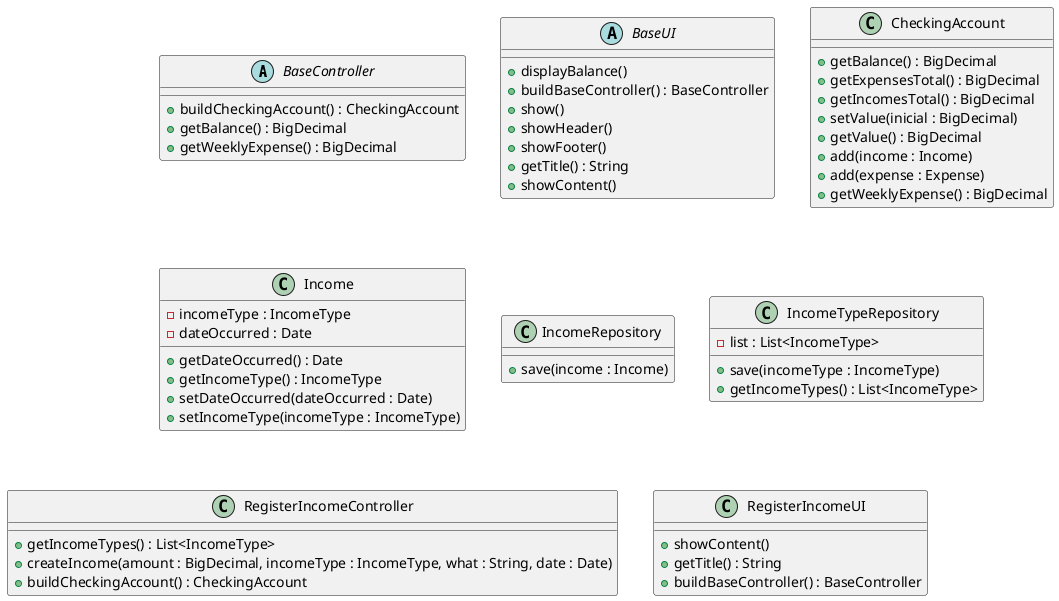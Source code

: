 @startuml

abstract class BaseController {
    +buildCheckingAccount() : CheckingAccount
    +getBalance() : BigDecimal
    +getWeeklyExpense() : BigDecimal
}
abstract class BaseUI {
    +displayBalance()
    +buildBaseController() : BaseController
    +show()
    +showHeader()
    +showFooter()
    +getTitle() : String
    +showContent()
}
class CheckingAccount {
    +getBalance() : BigDecimal
    +getExpensesTotal() : BigDecimal
    +getIncomesTotal() : BigDecimal
    +setValue(inicial : BigDecimal)
    +getValue() : BigDecimal
    +add(income : Income)
    +add(expense : Expense)
    +getWeeklyExpense() : BigDecimal
}
class Income {
    -incomeType : IncomeType
    -dateOccurred : Date
    +getDateOccurred() : Date
    +getIncomeType() : IncomeType
    +setDateOccurred(dateOccurred : Date)
    +setIncomeType(incomeType : IncomeType)
}
class IncomeRepository {
    +save(income : Income)
}
class IncomeTypeRepository {
    -list : List<IncomeType>
    +save(incomeType : IncomeType)
    +getIncomeTypes() : List<IncomeType>
}
class RegisterIncomeController {
    +getIncomeTypes() : List<IncomeType>
    +createIncome(amount : BigDecimal, incomeType : IncomeType, what : String, date : Date)
    +buildCheckingAccount() : CheckingAccount
}
class RegisterIncomeUI {
    +showContent()
    +getTitle() : String
    +buildBaseController() : BaseController
}

@enduml
